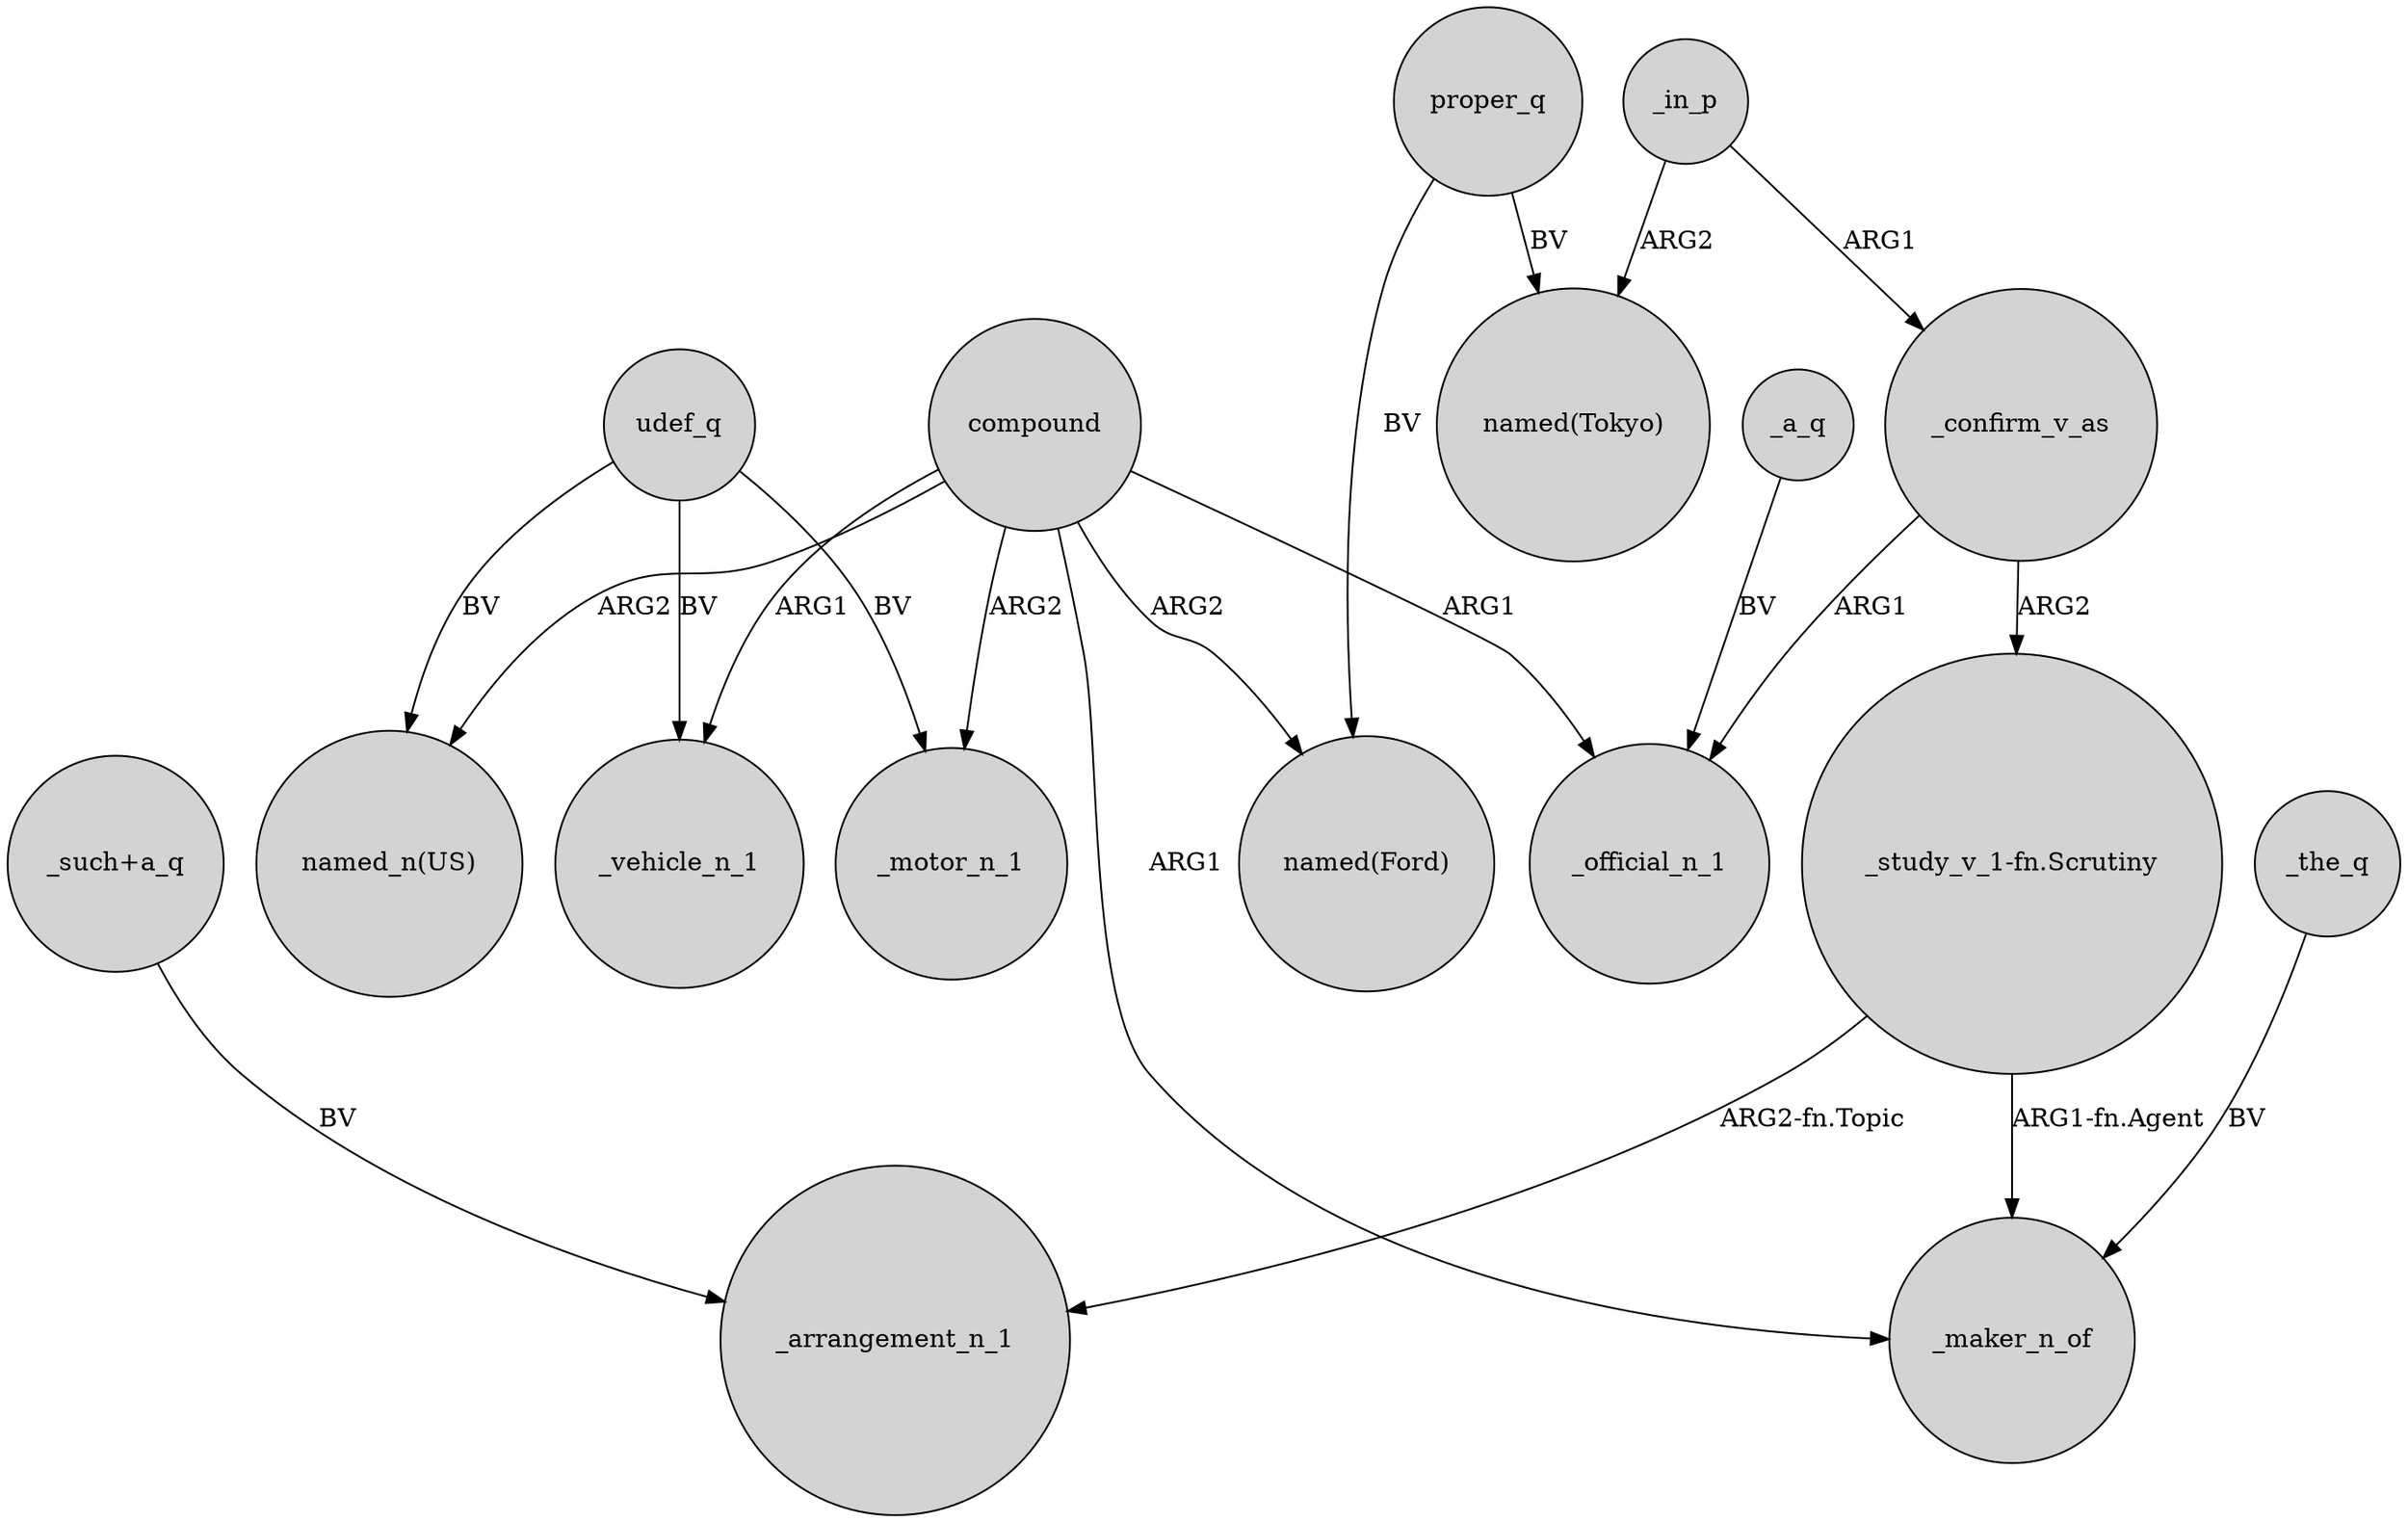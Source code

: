 digraph {
	node [shape=circle style=filled]
	compound -> _motor_n_1 [label=ARG2]
	"_study_v_1-fn.Scrutiny" -> _maker_n_of [label="ARG1-fn.Agent"]
	udef_q -> "named_n(US)" [label=BV]
	udef_q -> _motor_n_1 [label=BV]
	_confirm_v_as -> _official_n_1 [label=ARG1]
	"_study_v_1-fn.Scrutiny" -> _arrangement_n_1 [label="ARG2-fn.Topic"]
	compound -> _maker_n_of [label=ARG1]
	_confirm_v_as -> "_study_v_1-fn.Scrutiny" [label=ARG2]
	_the_q -> _maker_n_of [label=BV]
	proper_q -> "named(Tokyo)" [label=BV]
	compound -> "named_n(US)" [label=ARG2]
	compound -> _vehicle_n_1 [label=ARG1]
	udef_q -> _vehicle_n_1 [label=BV]
	_a_q -> _official_n_1 [label=BV]
	"_such+a_q" -> _arrangement_n_1 [label=BV]
	proper_q -> "named(Ford)" [label=BV]
	compound -> "named(Ford)" [label=ARG2]
	_in_p -> _confirm_v_as [label=ARG1]
	compound -> _official_n_1 [label=ARG1]
	_in_p -> "named(Tokyo)" [label=ARG2]
}
